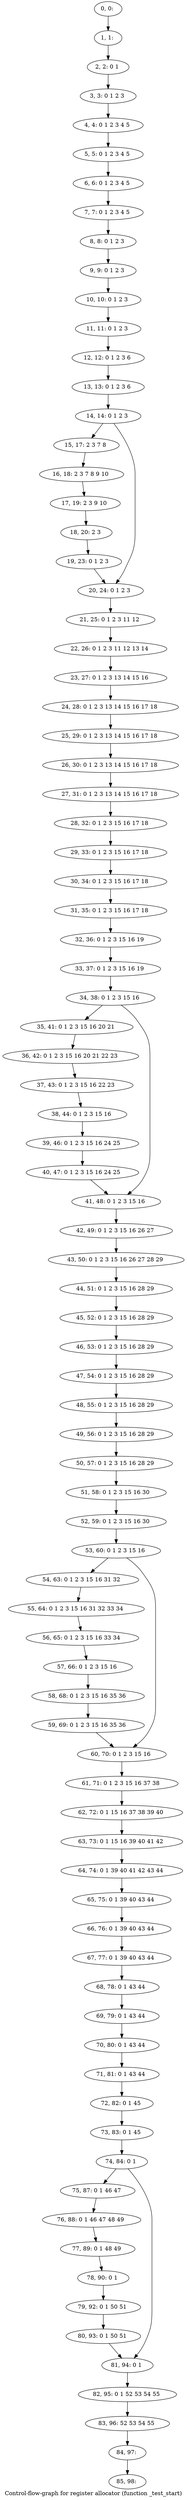 digraph G {
graph [label="Control-flow-graph for register allocator (function _test_start)"]
0[label="0, 0: "];
1[label="1, 1: "];
2[label="2, 2: 0 1 "];
3[label="3, 3: 0 1 2 3 "];
4[label="4, 4: 0 1 2 3 4 5 "];
5[label="5, 5: 0 1 2 3 4 5 "];
6[label="6, 6: 0 1 2 3 4 5 "];
7[label="7, 7: 0 1 2 3 4 5 "];
8[label="8, 8: 0 1 2 3 "];
9[label="9, 9: 0 1 2 3 "];
10[label="10, 10: 0 1 2 3 "];
11[label="11, 11: 0 1 2 3 "];
12[label="12, 12: 0 1 2 3 6 "];
13[label="13, 13: 0 1 2 3 6 "];
14[label="14, 14: 0 1 2 3 "];
15[label="15, 17: 2 3 7 8 "];
16[label="16, 18: 2 3 7 8 9 10 "];
17[label="17, 19: 2 3 9 10 "];
18[label="18, 20: 2 3 "];
19[label="19, 23: 0 1 2 3 "];
20[label="20, 24: 0 1 2 3 "];
21[label="21, 25: 0 1 2 3 11 12 "];
22[label="22, 26: 0 1 2 3 11 12 13 14 "];
23[label="23, 27: 0 1 2 3 13 14 15 16 "];
24[label="24, 28: 0 1 2 3 13 14 15 16 17 18 "];
25[label="25, 29: 0 1 2 3 13 14 15 16 17 18 "];
26[label="26, 30: 0 1 2 3 13 14 15 16 17 18 "];
27[label="27, 31: 0 1 2 3 13 14 15 16 17 18 "];
28[label="28, 32: 0 1 2 3 15 16 17 18 "];
29[label="29, 33: 0 1 2 3 15 16 17 18 "];
30[label="30, 34: 0 1 2 3 15 16 17 18 "];
31[label="31, 35: 0 1 2 3 15 16 17 18 "];
32[label="32, 36: 0 1 2 3 15 16 19 "];
33[label="33, 37: 0 1 2 3 15 16 19 "];
34[label="34, 38: 0 1 2 3 15 16 "];
35[label="35, 41: 0 1 2 3 15 16 20 21 "];
36[label="36, 42: 0 1 2 3 15 16 20 21 22 23 "];
37[label="37, 43: 0 1 2 3 15 16 22 23 "];
38[label="38, 44: 0 1 2 3 15 16 "];
39[label="39, 46: 0 1 2 3 15 16 24 25 "];
40[label="40, 47: 0 1 2 3 15 16 24 25 "];
41[label="41, 48: 0 1 2 3 15 16 "];
42[label="42, 49: 0 1 2 3 15 16 26 27 "];
43[label="43, 50: 0 1 2 3 15 16 26 27 28 29 "];
44[label="44, 51: 0 1 2 3 15 16 28 29 "];
45[label="45, 52: 0 1 2 3 15 16 28 29 "];
46[label="46, 53: 0 1 2 3 15 16 28 29 "];
47[label="47, 54: 0 1 2 3 15 16 28 29 "];
48[label="48, 55: 0 1 2 3 15 16 28 29 "];
49[label="49, 56: 0 1 2 3 15 16 28 29 "];
50[label="50, 57: 0 1 2 3 15 16 28 29 "];
51[label="51, 58: 0 1 2 3 15 16 30 "];
52[label="52, 59: 0 1 2 3 15 16 30 "];
53[label="53, 60: 0 1 2 3 15 16 "];
54[label="54, 63: 0 1 2 3 15 16 31 32 "];
55[label="55, 64: 0 1 2 3 15 16 31 32 33 34 "];
56[label="56, 65: 0 1 2 3 15 16 33 34 "];
57[label="57, 66: 0 1 2 3 15 16 "];
58[label="58, 68: 0 1 2 3 15 16 35 36 "];
59[label="59, 69: 0 1 2 3 15 16 35 36 "];
60[label="60, 70: 0 1 2 3 15 16 "];
61[label="61, 71: 0 1 2 3 15 16 37 38 "];
62[label="62, 72: 0 1 15 16 37 38 39 40 "];
63[label="63, 73: 0 1 15 16 39 40 41 42 "];
64[label="64, 74: 0 1 39 40 41 42 43 44 "];
65[label="65, 75: 0 1 39 40 43 44 "];
66[label="66, 76: 0 1 39 40 43 44 "];
67[label="67, 77: 0 1 39 40 43 44 "];
68[label="68, 78: 0 1 43 44 "];
69[label="69, 79: 0 1 43 44 "];
70[label="70, 80: 0 1 43 44 "];
71[label="71, 81: 0 1 43 44 "];
72[label="72, 82: 0 1 45 "];
73[label="73, 83: 0 1 45 "];
74[label="74, 84: 0 1 "];
75[label="75, 87: 0 1 46 47 "];
76[label="76, 88: 0 1 46 47 48 49 "];
77[label="77, 89: 0 1 48 49 "];
78[label="78, 90: 0 1 "];
79[label="79, 92: 0 1 50 51 "];
80[label="80, 93: 0 1 50 51 "];
81[label="81, 94: 0 1 "];
82[label="82, 95: 0 1 52 53 54 55 "];
83[label="83, 96: 52 53 54 55 "];
84[label="84, 97: "];
85[label="85, 98: "];
0->1 ;
1->2 ;
2->3 ;
3->4 ;
4->5 ;
5->6 ;
6->7 ;
7->8 ;
8->9 ;
9->10 ;
10->11 ;
11->12 ;
12->13 ;
13->14 ;
14->15 ;
14->20 ;
15->16 ;
16->17 ;
17->18 ;
18->19 ;
19->20 ;
20->21 ;
21->22 ;
22->23 ;
23->24 ;
24->25 ;
25->26 ;
26->27 ;
27->28 ;
28->29 ;
29->30 ;
30->31 ;
31->32 ;
32->33 ;
33->34 ;
34->35 ;
34->41 ;
35->36 ;
36->37 ;
37->38 ;
38->39 ;
39->40 ;
40->41 ;
41->42 ;
42->43 ;
43->44 ;
44->45 ;
45->46 ;
46->47 ;
47->48 ;
48->49 ;
49->50 ;
50->51 ;
51->52 ;
52->53 ;
53->54 ;
53->60 ;
54->55 ;
55->56 ;
56->57 ;
57->58 ;
58->59 ;
59->60 ;
60->61 ;
61->62 ;
62->63 ;
63->64 ;
64->65 ;
65->66 ;
66->67 ;
67->68 ;
68->69 ;
69->70 ;
70->71 ;
71->72 ;
72->73 ;
73->74 ;
74->75 ;
74->81 ;
75->76 ;
76->77 ;
77->78 ;
78->79 ;
79->80 ;
80->81 ;
81->82 ;
82->83 ;
83->84 ;
84->85 ;
}
